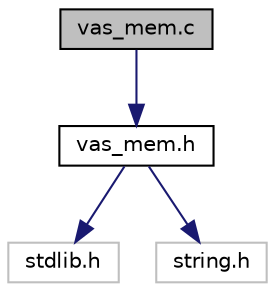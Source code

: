 digraph "vas_mem.c"
{
 // LATEX_PDF_SIZE
  edge [fontname="Helvetica",fontsize="10",labelfontname="Helvetica",labelfontsize="10"];
  node [fontname="Helvetica",fontsize="10",shape=record];
  Node1 [label="vas_mem.c",height=0.2,width=0.4,color="black", fillcolor="grey75", style="filled", fontcolor="black",tooltip="handling of memory operations handling of memory operations, e.g. allocation, resize,..."];
  Node1 -> Node2 [color="midnightblue",fontsize="10",style="solid"];
  Node2 [label="vas_mem.h",height=0.2,width=0.4,color="black", fillcolor="white", style="filled",URL="$vas__mem_8h.html",tooltip="Utilties for dynamic memory allocation     Wrapper for memory allocation Max/MSP SDK suggests using t..."];
  Node2 -> Node3 [color="midnightblue",fontsize="10",style="solid"];
  Node3 [label="stdlib.h",height=0.2,width=0.4,color="grey75", fillcolor="white", style="filled",tooltip=" "];
  Node2 -> Node4 [color="midnightblue",fontsize="10",style="solid"];
  Node4 [label="string.h",height=0.2,width=0.4,color="grey75", fillcolor="white", style="filled",tooltip=" "];
}
